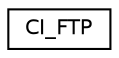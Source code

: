 digraph "Graphical Class Hierarchy"
{
 // LATEX_PDF_SIZE
  edge [fontname="Helvetica",fontsize="10",labelfontname="Helvetica",labelfontsize="10"];
  node [fontname="Helvetica",fontsize="10",shape=record];
  rankdir="LR";
  Node0 [label="CI_FTP",height=0.2,width=0.4,color="black", fillcolor="white", style="filled",URL="$class_c_i___f_t_p.html",tooltip=" "];
}
